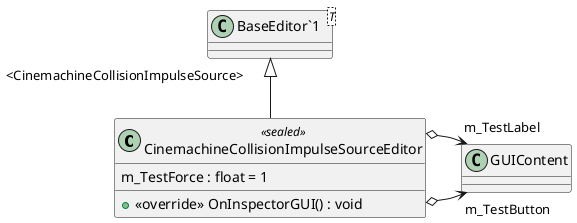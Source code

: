 @startuml
class CinemachineCollisionImpulseSourceEditor <<sealed>> {
    m_TestForce : float = 1
    + <<override>> OnInspectorGUI() : void
}
class "BaseEditor`1"<T> {
}
"BaseEditor`1" "<CinemachineCollisionImpulseSource>" <|-- CinemachineCollisionImpulseSourceEditor
CinemachineCollisionImpulseSourceEditor o-> "m_TestButton" GUIContent
CinemachineCollisionImpulseSourceEditor o-> "m_TestLabel" GUIContent
@enduml
